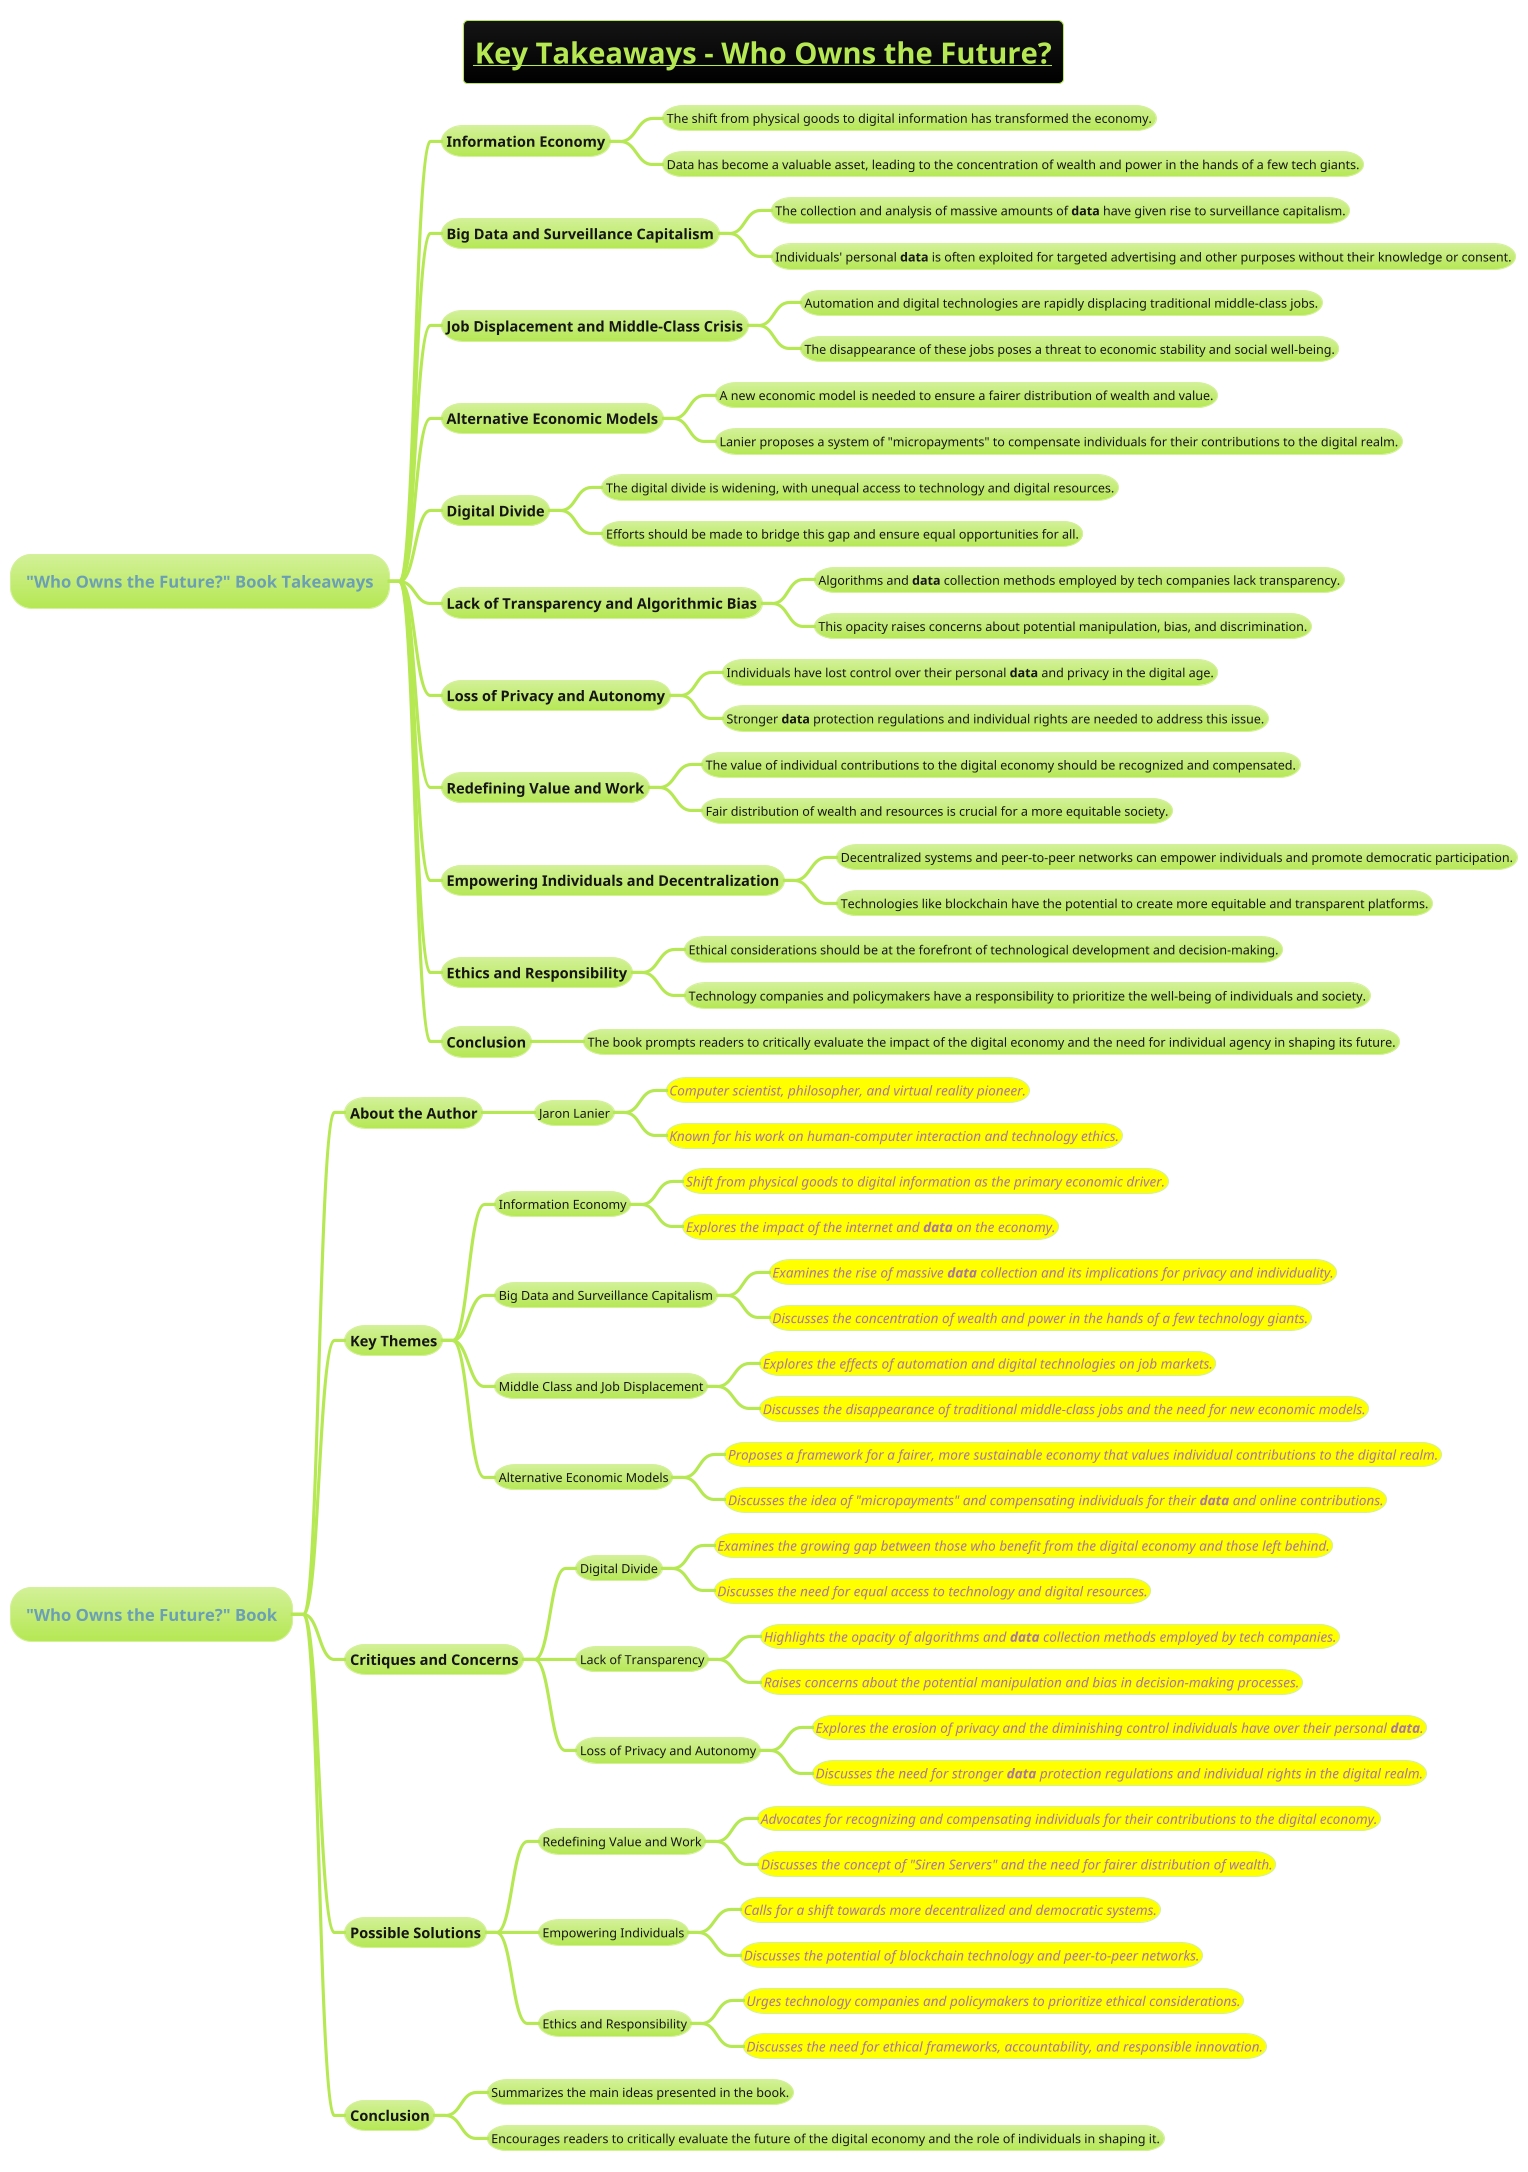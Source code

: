 @startmindmap
title =__Key Takeaways - Who Owns the Future?__
!theme hacker

* "Who Owns the Future?" Book Takeaways
** Information Economy
*** The shift from physical goods to digital information has transformed the economy.
*** Data has become a valuable asset, leading to the concentration of wealth and power in the hands of a few tech giants.

** Big Data and Surveillance Capitalism
*** The collection and analysis of massive amounts of **data** have given rise to surveillance capitalism.
*** Individuals' personal **data** is often exploited for targeted advertising and other purposes without their knowledge or consent.

** Job Displacement and Middle-Class Crisis
*** Automation and digital technologies are rapidly displacing traditional middle-class jobs.
*** The disappearance of these jobs poses a threat to economic stability and social well-being.

** Alternative Economic Models
*** A new economic model is needed to ensure a fairer distribution of wealth and value.
*** Lanier proposes a system of "micropayments" to compensate individuals for their contributions to the digital realm.

** Digital Divide
*** The digital divide is widening, with unequal access to technology and digital resources.
*** Efforts should be made to bridge this gap and ensure equal opportunities for all.

** Lack of Transparency and Algorithmic Bias
*** Algorithms and **data** collection methods employed by tech companies lack transparency.
*** This opacity raises concerns about potential manipulation, bias, and discrimination.

** Loss of Privacy and Autonomy
*** Individuals have lost control over their personal **data** and privacy in the digital age.
*** Stronger **data** protection regulations and individual rights are needed to address this issue.

** Redefining Value and Work
*** The value of individual contributions to the digital economy should be recognized and compensated.
*** Fair distribution of wealth and resources is crucial for a more equitable society.

** Empowering Individuals and Decentralization
*** Decentralized systems and peer-to-peer networks can empower individuals and promote democratic participation.
*** Technologies like blockchain have the potential to create more equitable and transparent platforms.

** Ethics and Responsibility
*** Ethical considerations should be at the forefront of technological development and decision-making.
*** Technology companies and policymakers have a responsibility to prioritize the well-being of individuals and society.

** Conclusion
*** The book prompts readers to critically evaluate the impact of the digital economy and the need for individual agency in shaping its future.

* "Who Owns the Future?" Book
** About the Author
*** Jaron Lanier
****[#yellow] ====<size:13>Computer scientist, philosopher, and virtual reality pioneer.
****[#yellow] ====<size:13>Known for his work on human-computer interaction and technology ethics.

** Key Themes
*** Information Economy
****[#yellow] ====<size:13>Shift from physical goods to digital information as the primary economic driver.
****[#yellow] ====<size:13>Explores the impact of the internet and **data** on the economy.

*** Big Data and Surveillance Capitalism
****[#yellow] ====<size:13>Examines the rise of massive **data** collection and its implications for privacy and individuality.
****[#yellow] ====<size:13>Discusses the concentration of wealth and power in the hands of a few technology giants.

*** Middle Class and Job Displacement
****[#yellow] ====<size:13>Explores the effects of automation and digital technologies on job markets.
****[#yellow] ====<size:13>Discusses the disappearance of traditional middle-class jobs and the need for new economic models.

*** Alternative Economic Models
****[#yellow] ====<size:13>Proposes a framework for a fairer, more sustainable economy that values individual contributions to the digital realm.
****[#yellow] ====<size:13>Discusses the idea of "micropayments" and compensating individuals for their **data** and online contributions.

** Critiques and Concerns
*** Digital Divide
****[#yellow] ====<size:13>Examines the growing gap between those who benefit from the digital economy and those left behind.
****[#yellow] ====<size:13>Discusses the need for equal access to technology and digital resources.

*** Lack of Transparency
****[#yellow] ====<size:13>Highlights the opacity of algorithms and **data** collection methods employed by tech companies.
****[#yellow] ====<size:13>Raises concerns about the potential manipulation and bias in decision-making processes.

*** Loss of Privacy and Autonomy
****[#yellow] ====<size:13>Explores the erosion of privacy and the diminishing control individuals have over their personal **data**.
****[#yellow] ====<size:13>Discusses the need for stronger **data** protection regulations and individual rights in the digital realm.

** Possible Solutions
*** Redefining Value and Work
****[#yellow] ====<size:13>Advocates for recognizing and compensating individuals for their contributions to the digital economy.
****[#yellow] ====<size:13>Discusses the concept of "Siren Servers" and the need for fairer distribution of wealth.

*** Empowering Individuals
****[#yellow] ====<size:13>Calls for a shift towards more decentralized and democratic systems.
****[#yellow] ====<size:13>Discusses the potential of blockchain technology and peer-to-peer networks.

*** Ethics and Responsibility
****[#yellow] ====<size:13>Urges technology companies and policymakers to prioritize ethical considerations.
****[#yellow] ====<size:13>Discusses the need for ethical frameworks, accountability, and responsible innovation.

** Conclusion
*** Summarizes the main ideas presented in the book.
*** Encourages readers to critically evaluate the future of the digital economy and the role of individuals in shaping it.


@endmindmap
